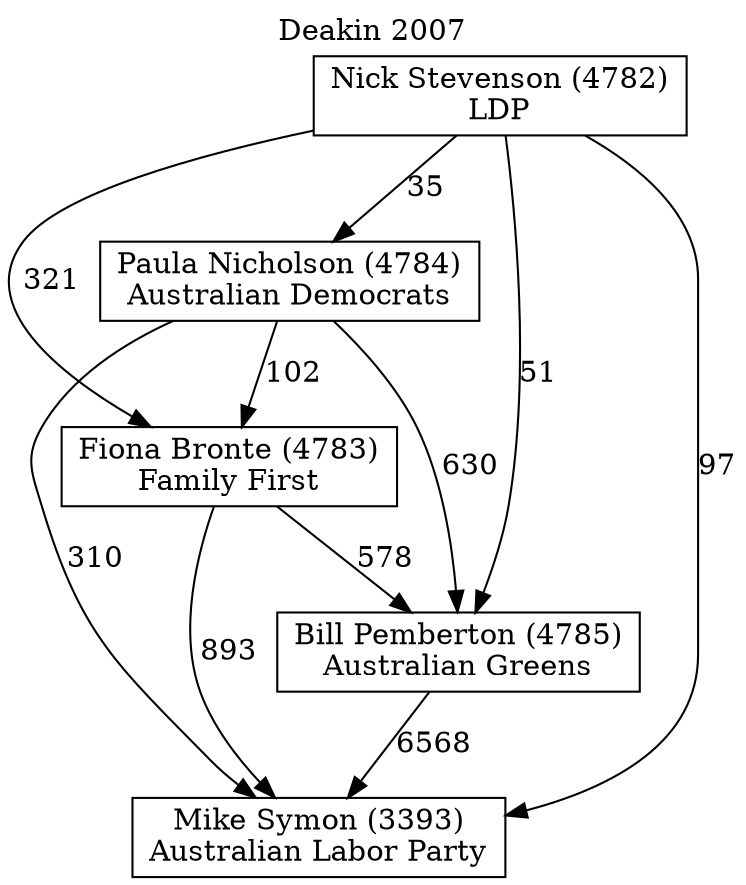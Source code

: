 // House preference flow
digraph "Mike Symon (3393)_Deakin_2007" {
	graph [label="Deakin 2007" labelloc=t mclimit=10]
	node [shape=box]
	"Mike Symon (3393)" [label="Mike Symon (3393)
Australian Labor Party"]
	"Bill Pemberton (4785)" [label="Bill Pemberton (4785)
Australian Greens"]
	"Fiona Bronte (4783)" [label="Fiona Bronte (4783)
Family First"]
	"Paula Nicholson (4784)" [label="Paula Nicholson (4784)
Australian Democrats"]
	"Nick Stevenson (4782)" [label="Nick Stevenson (4782)
LDP"]
	"Bill Pemberton (4785)" -> "Mike Symon (3393)" [label=6568]
	"Fiona Bronte (4783)" -> "Bill Pemberton (4785)" [label=578]
	"Paula Nicholson (4784)" -> "Fiona Bronte (4783)" [label=102]
	"Nick Stevenson (4782)" -> "Paula Nicholson (4784)" [label=35]
	"Fiona Bronte (4783)" -> "Mike Symon (3393)" [label=893]
	"Paula Nicholson (4784)" -> "Mike Symon (3393)" [label=310]
	"Nick Stevenson (4782)" -> "Mike Symon (3393)" [label=97]
	"Nick Stevenson (4782)" -> "Fiona Bronte (4783)" [label=321]
	"Paula Nicholson (4784)" -> "Bill Pemberton (4785)" [label=630]
	"Nick Stevenson (4782)" -> "Bill Pemberton (4785)" [label=51]
}
